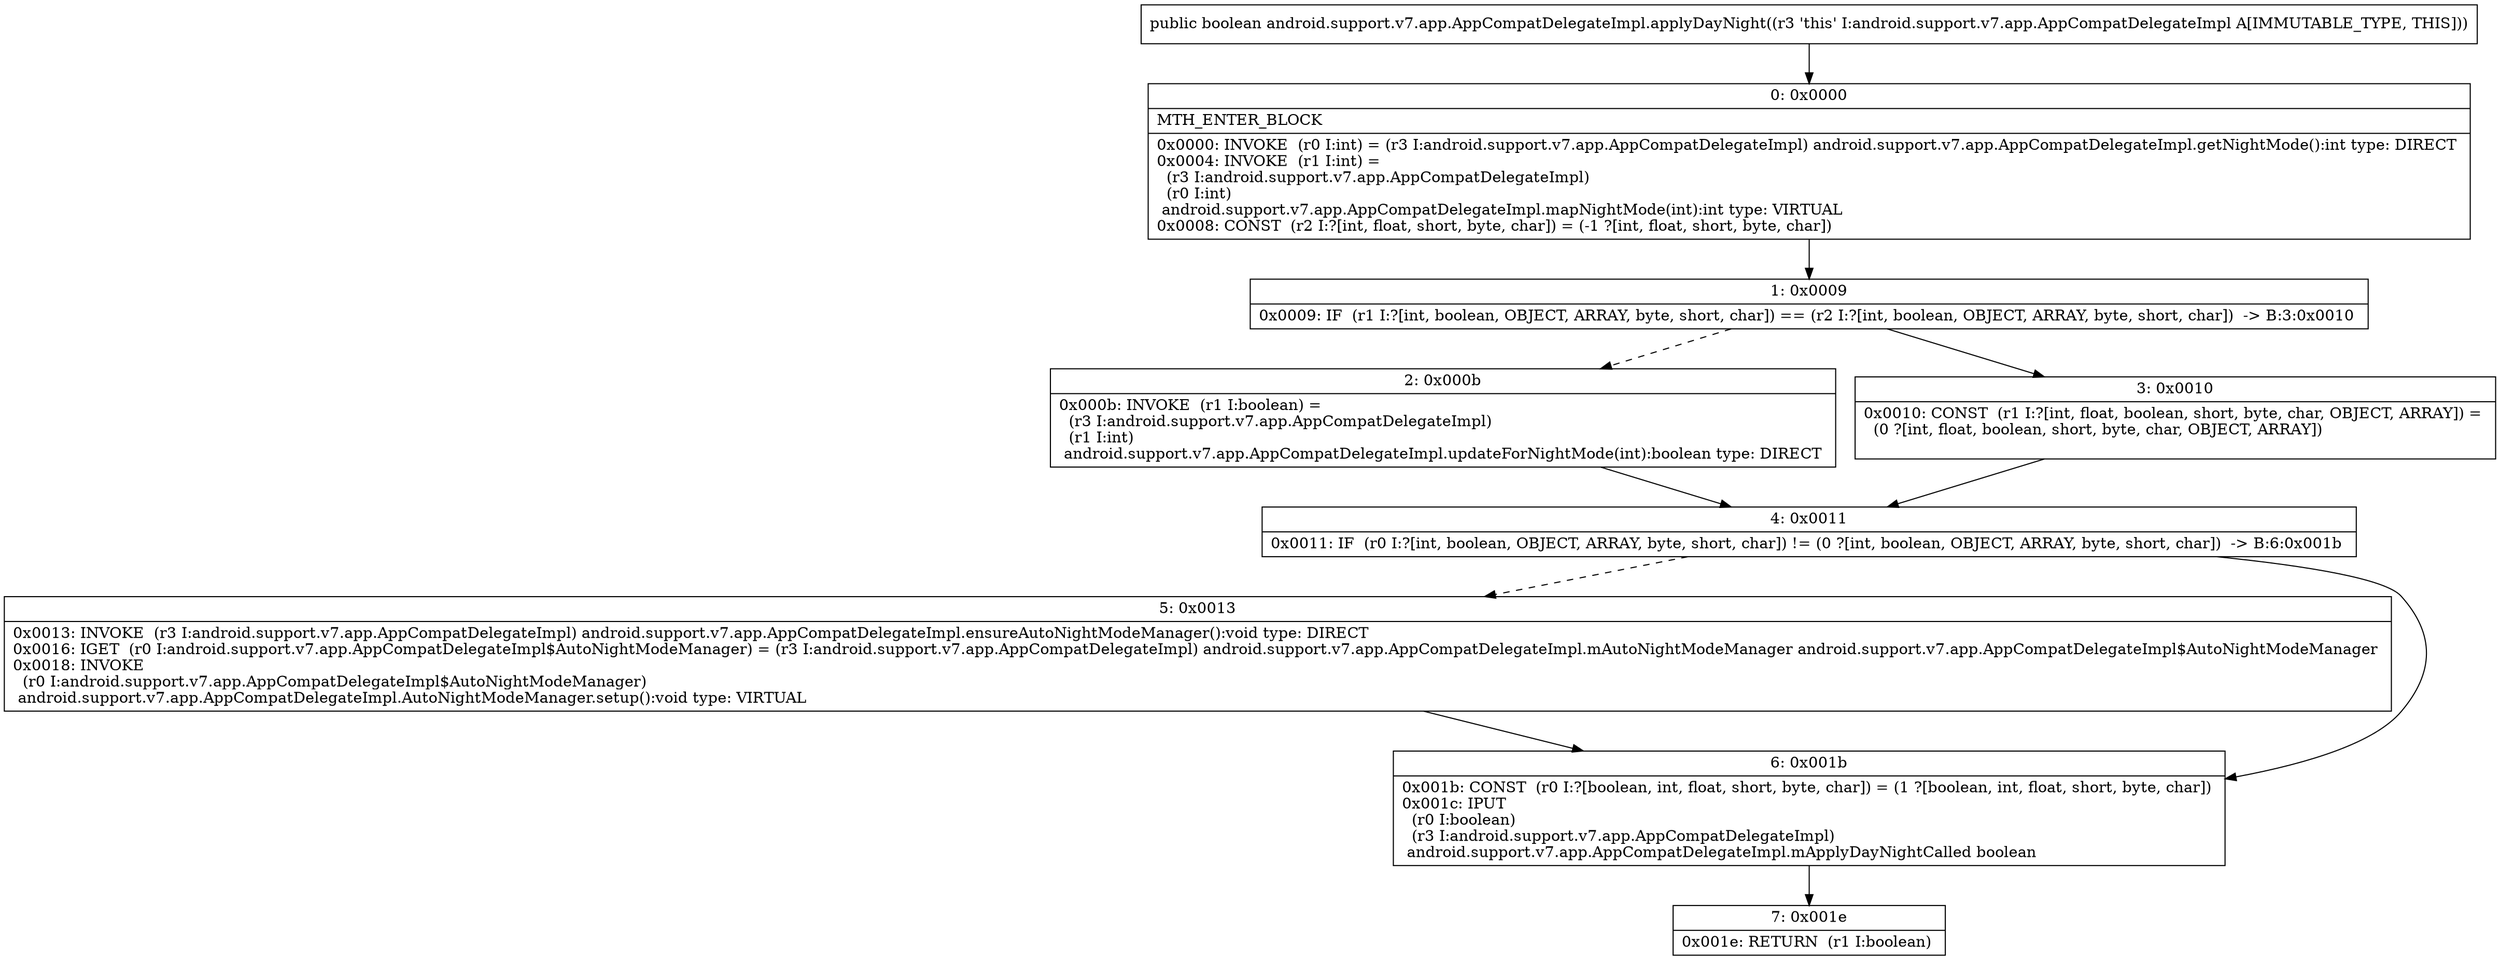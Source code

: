 digraph "CFG forandroid.support.v7.app.AppCompatDelegateImpl.applyDayNight()Z" {
Node_0 [shape=record,label="{0\:\ 0x0000|MTH_ENTER_BLOCK\l|0x0000: INVOKE  (r0 I:int) = (r3 I:android.support.v7.app.AppCompatDelegateImpl) android.support.v7.app.AppCompatDelegateImpl.getNightMode():int type: DIRECT \l0x0004: INVOKE  (r1 I:int) = \l  (r3 I:android.support.v7.app.AppCompatDelegateImpl)\l  (r0 I:int)\l android.support.v7.app.AppCompatDelegateImpl.mapNightMode(int):int type: VIRTUAL \l0x0008: CONST  (r2 I:?[int, float, short, byte, char]) = (\-1 ?[int, float, short, byte, char]) \l}"];
Node_1 [shape=record,label="{1\:\ 0x0009|0x0009: IF  (r1 I:?[int, boolean, OBJECT, ARRAY, byte, short, char]) == (r2 I:?[int, boolean, OBJECT, ARRAY, byte, short, char])  \-\> B:3:0x0010 \l}"];
Node_2 [shape=record,label="{2\:\ 0x000b|0x000b: INVOKE  (r1 I:boolean) = \l  (r3 I:android.support.v7.app.AppCompatDelegateImpl)\l  (r1 I:int)\l android.support.v7.app.AppCompatDelegateImpl.updateForNightMode(int):boolean type: DIRECT \l}"];
Node_3 [shape=record,label="{3\:\ 0x0010|0x0010: CONST  (r1 I:?[int, float, boolean, short, byte, char, OBJECT, ARRAY]) = \l  (0 ?[int, float, boolean, short, byte, char, OBJECT, ARRAY])\l \l}"];
Node_4 [shape=record,label="{4\:\ 0x0011|0x0011: IF  (r0 I:?[int, boolean, OBJECT, ARRAY, byte, short, char]) != (0 ?[int, boolean, OBJECT, ARRAY, byte, short, char])  \-\> B:6:0x001b \l}"];
Node_5 [shape=record,label="{5\:\ 0x0013|0x0013: INVOKE  (r3 I:android.support.v7.app.AppCompatDelegateImpl) android.support.v7.app.AppCompatDelegateImpl.ensureAutoNightModeManager():void type: DIRECT \l0x0016: IGET  (r0 I:android.support.v7.app.AppCompatDelegateImpl$AutoNightModeManager) = (r3 I:android.support.v7.app.AppCompatDelegateImpl) android.support.v7.app.AppCompatDelegateImpl.mAutoNightModeManager android.support.v7.app.AppCompatDelegateImpl$AutoNightModeManager \l0x0018: INVOKE  \l  (r0 I:android.support.v7.app.AppCompatDelegateImpl$AutoNightModeManager)\l android.support.v7.app.AppCompatDelegateImpl.AutoNightModeManager.setup():void type: VIRTUAL \l}"];
Node_6 [shape=record,label="{6\:\ 0x001b|0x001b: CONST  (r0 I:?[boolean, int, float, short, byte, char]) = (1 ?[boolean, int, float, short, byte, char]) \l0x001c: IPUT  \l  (r0 I:boolean)\l  (r3 I:android.support.v7.app.AppCompatDelegateImpl)\l android.support.v7.app.AppCompatDelegateImpl.mApplyDayNightCalled boolean \l}"];
Node_7 [shape=record,label="{7\:\ 0x001e|0x001e: RETURN  (r1 I:boolean) \l}"];
MethodNode[shape=record,label="{public boolean android.support.v7.app.AppCompatDelegateImpl.applyDayNight((r3 'this' I:android.support.v7.app.AppCompatDelegateImpl A[IMMUTABLE_TYPE, THIS])) }"];
MethodNode -> Node_0;
Node_0 -> Node_1;
Node_1 -> Node_2[style=dashed];
Node_1 -> Node_3;
Node_2 -> Node_4;
Node_3 -> Node_4;
Node_4 -> Node_5[style=dashed];
Node_4 -> Node_6;
Node_5 -> Node_6;
Node_6 -> Node_7;
}

